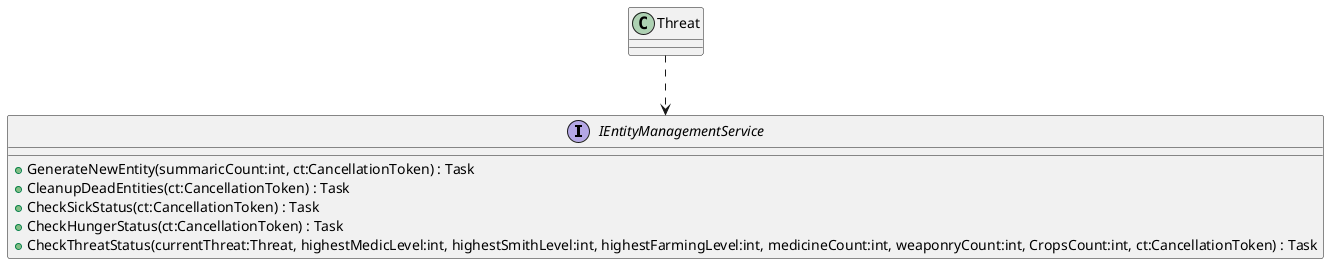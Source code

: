 @startuml
interface IEntityManagementService {
    + GenerateNewEntity(summaricCount:int, ct:CancellationToken) : Task
    + CleanupDeadEntities(ct:CancellationToken) : Task
    + CheckSickStatus(ct:CancellationToken) : Task
    + CheckHungerStatus(ct:CancellationToken) : Task
    + CheckThreatStatus(currentThreat:Threat, highestMedicLevel:int, highestSmithLevel:int, highestFarmingLevel:int, medicineCount:int, weaponryCount:int, CropsCount:int, ct:CancellationToken) : Task
}

Threat ..> IEntityManagementService
@enduml
